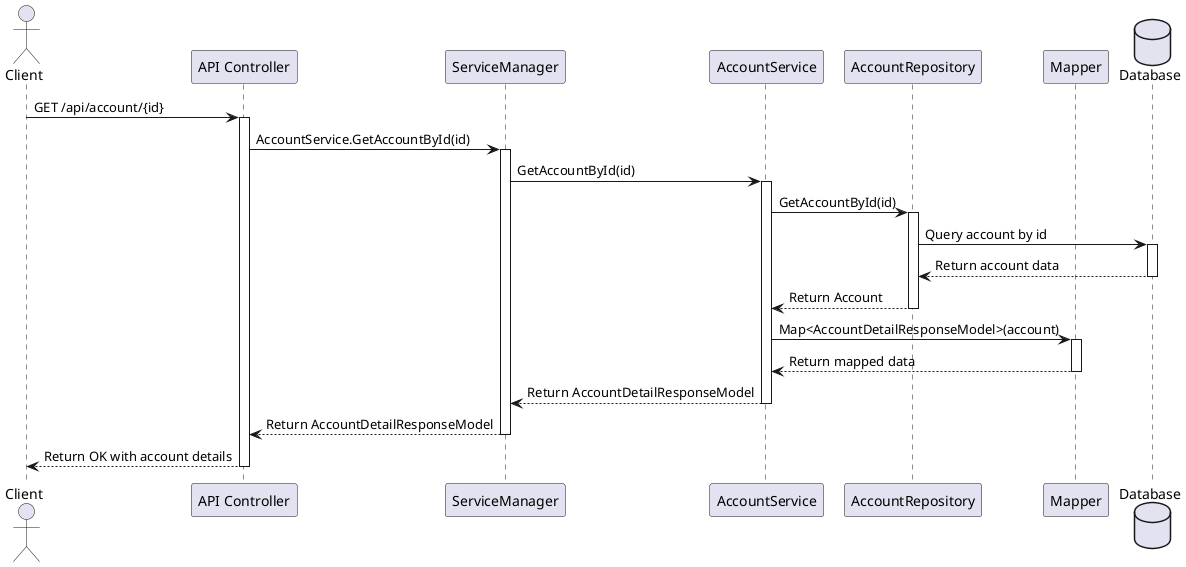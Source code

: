 @startuml
actor Client
participant "API Controller" as Controller
participant "ServiceManager" as ServiceManager
participant "AccountService" as AccountService
participant "AccountRepository" as AccountRepository
participant "Mapper" as Mapper
database "Database" as DB

Client -> Controller : GET /api/account/{id}
activate Controller

Controller -> ServiceManager : AccountService.GetAccountById(id)
activate ServiceManager

ServiceManager -> AccountService : GetAccountById(id)
activate AccountService

AccountService -> AccountRepository : GetAccountById(id)
activate AccountRepository

AccountRepository -> DB : Query account by id
activate DB
DB --> AccountRepository : Return account data
deactivate DB

AccountRepository --> AccountService : Return Account
deactivate AccountRepository

AccountService -> Mapper : Map<AccountDetailResponseModel>(account)
activate Mapper
Mapper --> AccountService : Return mapped data
deactivate Mapper

AccountService --> ServiceManager : Return AccountDetailResponseModel
deactivate AccountService

ServiceManager --> Controller : Return AccountDetailResponseModel
deactivate ServiceManager

Controller --> Client : Return OK with account details
deactivate Controller
@enduml